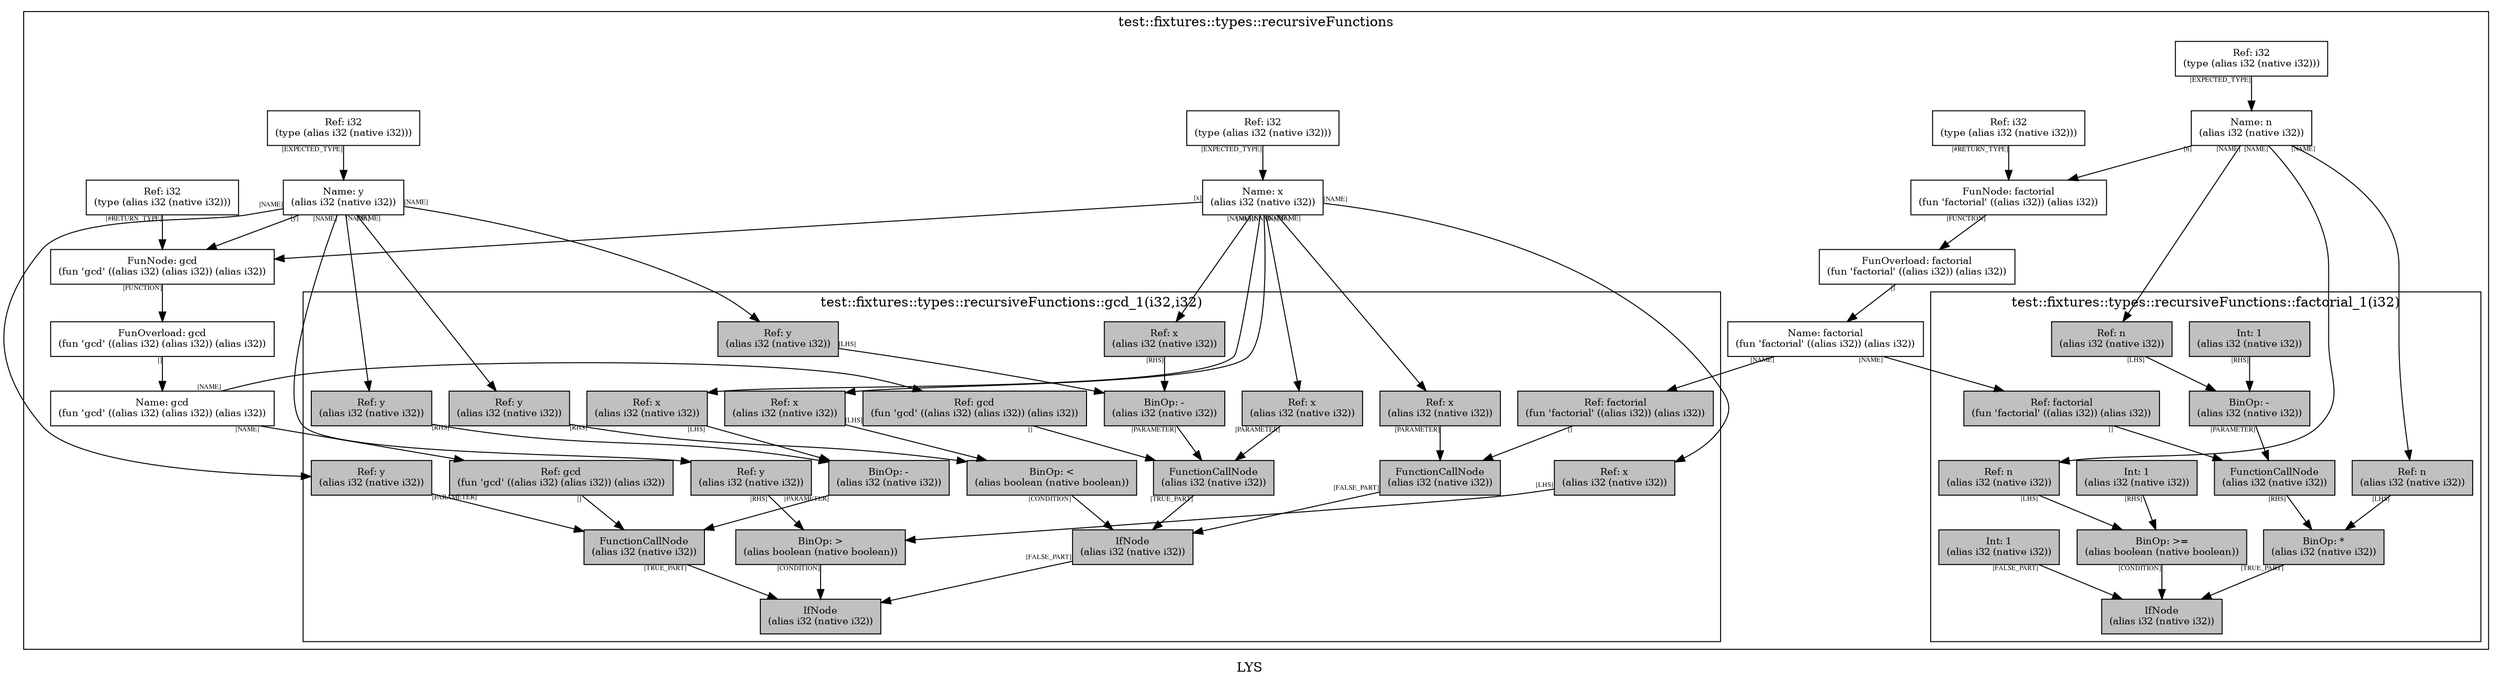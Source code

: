 digraph LYS {
  node [shape=box,fontsize=10];
  subgraph "cluster_test::fixtures::types::recursiveFunctions" {
    1 [label="FunOverload: factorial\n(fun 'factorial' ((alias i32)) (alias i32))", fillcolor=grey];
    2 [label="FunNode: factorial\n(fun 'factorial' ((alias i32)) (alias i32))", fillcolor=grey];
    3 [label="Name: n\n(alias i32 (native i32))", fillcolor=grey];
    4 [label="Ref: i32\n(type (alias i32 (native i32)))", fillcolor=grey];
    5 [label="Ref: i32\n(type (alias i32 (native i32)))", fillcolor=grey];
    6 [label="Name: factorial\n(fun 'factorial' ((alias i32)) (alias i32))", fillcolor=grey];
    7 [label="FunOverload: gcd\n(fun 'gcd' ((alias i32) (alias i32)) (alias i32))", fillcolor=grey];
    8 [label="FunNode: gcd\n(fun 'gcd' ((alias i32) (alias i32)) (alias i32))", fillcolor=grey];
    9 [label="Name: x\n(alias i32 (native i32))", fillcolor=grey];
    10 [label="Ref: i32\n(type (alias i32 (native i32)))", fillcolor=grey];
    11 [label="Name: y\n(alias i32 (native i32))", fillcolor=grey];
    12 [label="Ref: i32\n(type (alias i32 (native i32)))", fillcolor=grey];
    13 [label="Ref: i32\n(type (alias i32 (native i32)))", fillcolor=grey];
    14 [label="Name: gcd\n(fun 'gcd' ((alias i32) (alias i32)) (alias i32))", fillcolor=grey];
    subgraph "cluster_test::fixtures::types::recursiveFunctions_0" { rankdir=TB;
      node [style=filled, fillcolor=grey];
      15 [label="IfNode\n(alias i32 (native i32))", fillcolor=grey];
      16 [label="BinOp: *\n(alias i32 (native i32))", fillcolor=grey];
      17 [label="Ref: n\n(alias i32 (native i32))", fillcolor=grey];
      18 [label="FunctionCallNode\n(alias i32 (native i32))", fillcolor=grey];
      19 [label="Ref: factorial\n(fun 'factorial' ((alias i32)) (alias i32))", fillcolor=grey];
      20 [label="BinOp: -\n(alias i32 (native i32))", fillcolor=grey];
      21 [label="Ref: n\n(alias i32 (native i32))", fillcolor=grey];
      22 [label="Int: 1\n(alias i32 (native i32))", fillcolor=grey];
      23 [label="BinOp: >=\n(alias boolean (native boolean))", fillcolor=grey];
      24 [label="Ref: n\n(alias i32 (native i32))", fillcolor=grey];
      25 [label="Int: 1\n(alias i32 (native i32))", fillcolor=grey];
      26 [label="Int: 1\n(alias i32 (native i32))", fillcolor=grey];
      label="test::fixtures::types::recursiveFunctions::factorial_1(i32)";
    }
    subgraph "cluster_test::fixtures::types::recursiveFunctions_1" { rankdir=TB;
      node [style=filled, fillcolor=grey];
      27 [label="IfNode\n(alias i32 (native i32))", fillcolor=grey];
      28 [label="FunctionCallNode\n(alias i32 (native i32))", fillcolor=grey];
      29 [label="Ref: gcd\n(fun 'gcd' ((alias i32) (alias i32)) (alias i32))", fillcolor=grey];
      30 [label="BinOp: -\n(alias i32 (native i32))", fillcolor=grey];
      31 [label="Ref: x\n(alias i32 (native i32))", fillcolor=grey];
      32 [label="Ref: y\n(alias i32 (native i32))", fillcolor=grey];
      33 [label="Ref: y\n(alias i32 (native i32))", fillcolor=grey];
      34 [label="BinOp: >\n(alias boolean (native boolean))", fillcolor=grey];
      35 [label="Ref: x\n(alias i32 (native i32))", fillcolor=grey];
      36 [label="Ref: y\n(alias i32 (native i32))", fillcolor=grey];
      37 [label="IfNode\n(alias i32 (native i32))", fillcolor=grey];
      38 [label="FunctionCallNode\n(alias i32 (native i32))", fillcolor=grey];
      39 [label="Ref: gcd\n(fun 'gcd' ((alias i32) (alias i32)) (alias i32))", fillcolor=grey];
      40 [label="Ref: x\n(alias i32 (native i32))", fillcolor=grey];
      41 [label="BinOp: -\n(alias i32 (native i32))", fillcolor=grey];
      42 [label="Ref: y\n(alias i32 (native i32))", fillcolor=grey];
      43 [label="Ref: x\n(alias i32 (native i32))", fillcolor=grey];
      44 [label="BinOp: <\n(alias boolean (native boolean))", fillcolor=grey];
      45 [label="Ref: x\n(alias i32 (native i32))", fillcolor=grey];
      46 [label="Ref: y\n(alias i32 (native i32))", fillcolor=grey];
      47 [label="FunctionCallNode\n(alias i32 (native i32))", fillcolor=grey];
      48 [label="Ref: factorial\n(fun 'factorial' ((alias i32)) (alias i32))", fillcolor=grey];
      49 [label="Ref: x\n(alias i32 (native i32))", fillcolor=grey];
      label="test::fixtures::types::recursiveFunctions::gcd_1(i32,i32)";
    }
    label="test::fixtures::types::recursiveFunctions";
  }
  1 -> 6[taillabel="[]" fontsize=7 fontname="times" color="black" ];
  2 -> 1[taillabel="[FUNCTION]" fontsize=7 fontname="times" color="black" ];
  3 -> 2[taillabel="[n]" fontsize=7 fontname="times" color="black" ];
  3 -> 17[taillabel="[NAME]" fontsize=7 fontname="times" color="black" ];
  3 -> 21[taillabel="[NAME]" fontsize=7 fontname="times" color="black" ];
  3 -> 24[taillabel="[NAME]" fontsize=7 fontname="times" color="black" ];
  4 -> 3[taillabel="[EXPECTED_TYPE]" fontsize=7 fontname="times" color="black" ];
  5 -> 2[taillabel="[#RETURN_TYPE]" fontsize=7 fontname="times" color="black" ];
  6 -> 19[taillabel="[NAME]" fontsize=7 fontname="times" color="black" ];
  6 -> 48[taillabel="[NAME]" fontsize=7 fontname="times" color="black" ];
  7 -> 14[taillabel="[]" fontsize=7 fontname="times" color="black" ];
  8 -> 7[taillabel="[FUNCTION]" fontsize=7 fontname="times" color="black" ];
  9 -> 8[taillabel="[x]" fontsize=7 fontname="times" color="black" ];
  9 -> 31[taillabel="[NAME]" fontsize=7 fontname="times" color="black" ];
  9 -> 35[taillabel="[NAME]" fontsize=7 fontname="times" color="black" ];
  9 -> 40[taillabel="[NAME]" fontsize=7 fontname="times" color="black" ];
  9 -> 43[taillabel="[NAME]" fontsize=7 fontname="times" color="black" ];
  9 -> 45[taillabel="[NAME]" fontsize=7 fontname="times" color="black" ];
  9 -> 49[taillabel="[NAME]" fontsize=7 fontname="times" color="black" ];
  10 -> 9[taillabel="[EXPECTED_TYPE]" fontsize=7 fontname="times" color="black" ];
  11 -> 8[taillabel="[y]" fontsize=7 fontname="times" color="black" ];
  11 -> 32[taillabel="[NAME]" fontsize=7 fontname="times" color="black" ];
  11 -> 33[taillabel="[NAME]" fontsize=7 fontname="times" color="black" ];
  11 -> 36[taillabel="[NAME]" fontsize=7 fontname="times" color="black" ];
  11 -> 42[taillabel="[NAME]" fontsize=7 fontname="times" color="black" ];
  11 -> 46[taillabel="[NAME]" fontsize=7 fontname="times" color="black" ];
  12 -> 11[taillabel="[EXPECTED_TYPE]" fontsize=7 fontname="times" color="black" ];
  13 -> 8[taillabel="[#RETURN_TYPE]" fontsize=7 fontname="times" color="black" ];
  14 -> 29[taillabel="[NAME]" fontsize=7 fontname="times" color="black" ];
  14 -> 39[taillabel="[NAME]" fontsize=7 fontname="times" color="black" ];
  16 -> 15[taillabel="[TRUE_PART]" fontsize=7 fontname="times" color="black" ];
  17 -> 16[taillabel="[LHS]" fontsize=7 fontname="times" color="black" ];
  18 -> 16[taillabel="[RHS]" fontsize=7 fontname="times" color="black" ];
  19 -> 18[taillabel="[]" fontsize=7 fontname="times" color="black" ];
  20 -> 18[taillabel="[PARAMETER]" fontsize=7 fontname="times" color="black" ];
  21 -> 20[taillabel="[LHS]" fontsize=7 fontname="times" color="black" ];
  22 -> 20[taillabel="[RHS]" fontsize=7 fontname="times" color="black" ];
  23 -> 15[taillabel="[CONDITION]" fontsize=7 fontname="times" color="black" ];
  24 -> 23[taillabel="[LHS]" fontsize=7 fontname="times" color="black" ];
  25 -> 23[taillabel="[RHS]" fontsize=7 fontname="times" color="black" ];
  26 -> 15[taillabel="[FALSE_PART]" fontsize=7 fontname="times" color="black" ];
  28 -> 27[taillabel="[TRUE_PART]" fontsize=7 fontname="times" color="black" ];
  29 -> 28[taillabel="[]" fontsize=7 fontname="times" color="black" ];
  30 -> 28[taillabel="[PARAMETER]" fontsize=7 fontname="times" color="black" ];
  31 -> 30[taillabel="[LHS]" fontsize=7 fontname="times" color="black" ];
  32 -> 30[taillabel="[RHS]" fontsize=7 fontname="times" color="black" ];
  33 -> 28[taillabel="[PARAMETER]" fontsize=7 fontname="times" color="black" ];
  34 -> 27[taillabel="[CONDITION]" fontsize=7 fontname="times" color="black" ];
  35 -> 34[taillabel="[LHS]" fontsize=7 fontname="times" color="black" ];
  36 -> 34[taillabel="[RHS]" fontsize=7 fontname="times" color="black" ];
  37 -> 27[taillabel="[FALSE_PART]" fontsize=7 fontname="times" color="black" ];
  38 -> 37[taillabel="[TRUE_PART]" fontsize=7 fontname="times" color="black" ];
  39 -> 38[taillabel="[]" fontsize=7 fontname="times" color="black" ];
  40 -> 38[taillabel="[PARAMETER]" fontsize=7 fontname="times" color="black" ];
  41 -> 38[taillabel="[PARAMETER]" fontsize=7 fontname="times" color="black" ];
  42 -> 41[taillabel="[LHS]" fontsize=7 fontname="times" color="black" ];
  43 -> 41[taillabel="[RHS]" fontsize=7 fontname="times" color="black" ];
  44 -> 37[taillabel="[CONDITION]" fontsize=7 fontname="times" color="black" ];
  45 -> 44[taillabel="[LHS]" fontsize=7 fontname="times" color="black" ];
  46 -> 44[taillabel="[RHS]" fontsize=7 fontname="times" color="black" ];
  47 -> 37[taillabel="[FALSE_PART]" fontsize=7 fontname="times" color="black" ];
  48 -> 47[taillabel="[]" fontsize=7 fontname="times" color="black" ];
  49 -> 47[taillabel="[PARAMETER]" fontsize=7 fontname="times" color="black" ];
  label="LYS";
}
